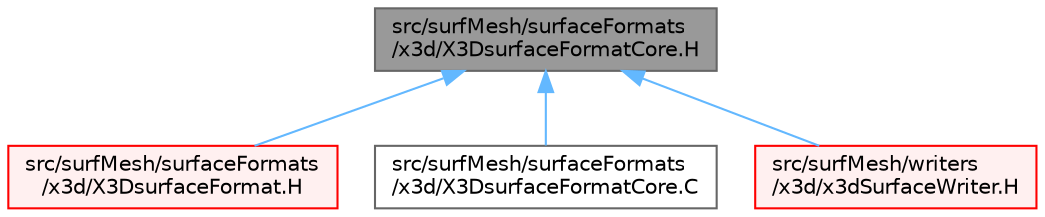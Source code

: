 digraph "src/surfMesh/surfaceFormats/x3d/X3DsurfaceFormatCore.H"
{
 // LATEX_PDF_SIZE
  bgcolor="transparent";
  edge [fontname=Helvetica,fontsize=10,labelfontname=Helvetica,labelfontsize=10];
  node [fontname=Helvetica,fontsize=10,shape=box,height=0.2,width=0.4];
  Node1 [id="Node000001",label="src/surfMesh/surfaceFormats\l/x3d/X3DsurfaceFormatCore.H",height=0.2,width=0.4,color="gray40", fillcolor="grey60", style="filled", fontcolor="black",tooltip=" "];
  Node1 -> Node2 [id="edge1_Node000001_Node000002",dir="back",color="steelblue1",style="solid",tooltip=" "];
  Node2 [id="Node000002",label="src/surfMesh/surfaceFormats\l/x3d/X3DsurfaceFormat.H",height=0.2,width=0.4,color="red", fillcolor="#FFF0F0", style="filled",URL="$X3DsurfaceFormat_8H.html",tooltip=" "];
  Node1 -> Node5 [id="edge2_Node000001_Node000005",dir="back",color="steelblue1",style="solid",tooltip=" "];
  Node5 [id="Node000005",label="src/surfMesh/surfaceFormats\l/x3d/X3DsurfaceFormatCore.C",height=0.2,width=0.4,color="grey40", fillcolor="white", style="filled",URL="$X3DsurfaceFormatCore_8C.html",tooltip=" "];
  Node1 -> Node6 [id="edge3_Node000001_Node000006",dir="back",color="steelblue1",style="solid",tooltip=" "];
  Node6 [id="Node000006",label="src/surfMesh/writers\l/x3d/x3dSurfaceWriter.H",height=0.2,width=0.4,color="red", fillcolor="#FFF0F0", style="filled",URL="$x3dSurfaceWriter_8H.html",tooltip=" "];
}
